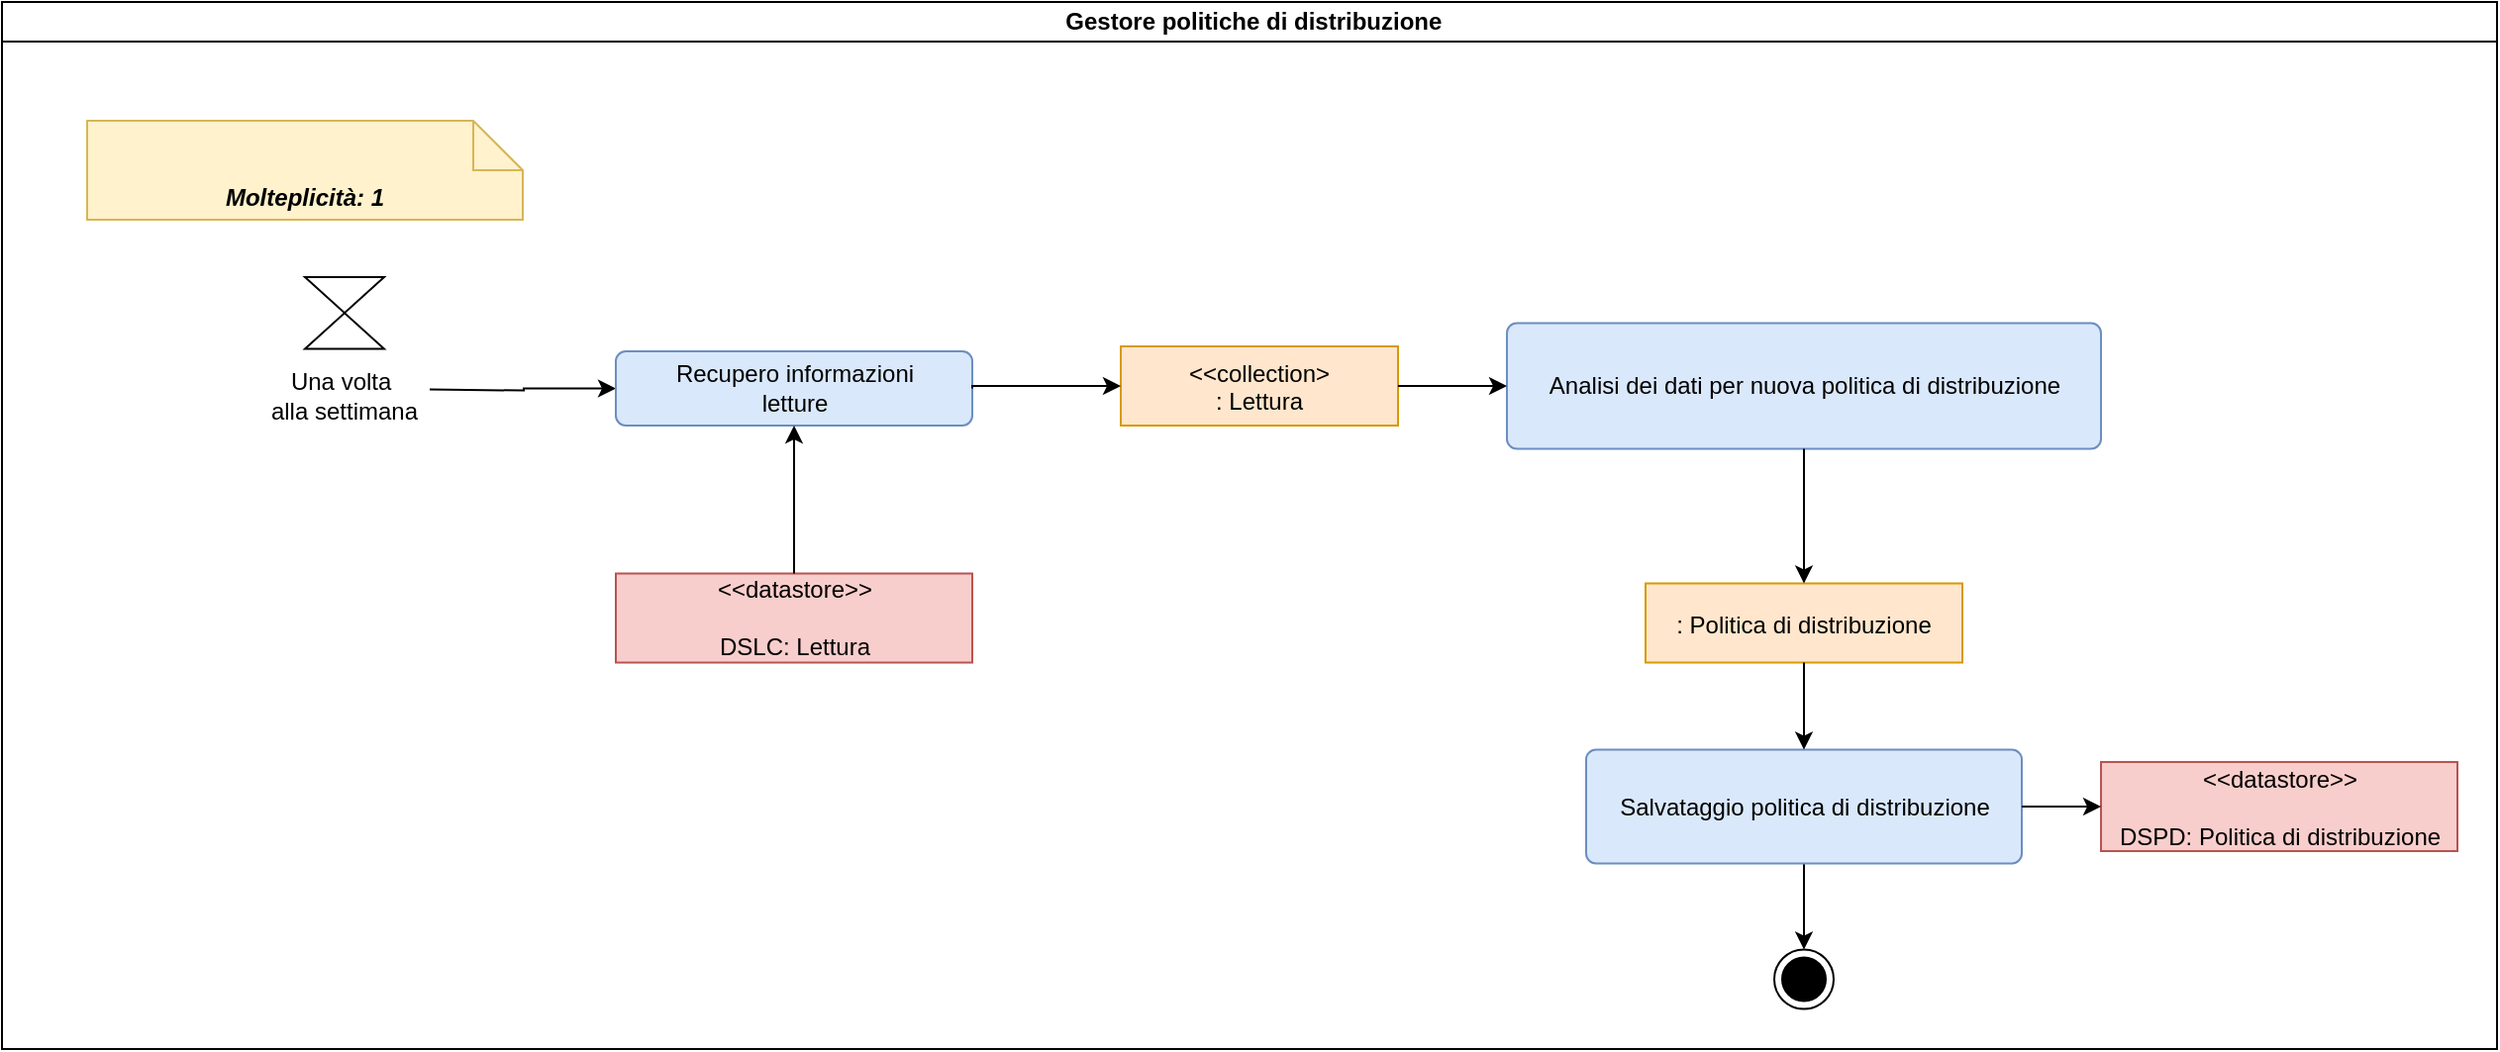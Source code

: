 <mxfile version="20.3.0" type="device"><diagram id="prtHgNgQTEPvFCAcTncT" name="Page-1"><mxGraphModel dx="1673" dy="2187" grid="1" gridSize="10" guides="1" tooltips="1" connect="1" arrows="1" fold="1" page="1" pageScale="1" pageWidth="827" pageHeight="1169" math="0" shadow="0"><root><mxCell id="0"/><mxCell id="1" parent="0"/><mxCell id="dNxyNK7c78bLwvsdeMH5-11" value="&amp;nbsp;Gestore politiche di distribuzione" style="swimlane;html=1;startSize=20;horizontal=1;containerType=tree;glass=0;" parent="1" vertex="1"><mxGeometry x="30" y="-1169" width="1260" height="529" as="geometry"/></mxCell><mxCell id="5extnensXVNufrZ29WrX-17" value="&lt;i&gt;&lt;b&gt;Molteplicità: 1&lt;/b&gt;&lt;/i&gt;" style="shape=note2;boundedLbl=1;whiteSpace=wrap;html=1;size=25;verticalAlign=top;align=center;fillColor=#fff2cc;strokeColor=#d6b656;gradientColor=none;" parent="dNxyNK7c78bLwvsdeMH5-11" vertex="1"><mxGeometry x="43" y="60" width="220" height="50" as="geometry"/></mxCell><mxCell id="WEy6YNKQa36e-RiaDphv-1" value="" style="shape=collate;whiteSpace=wrap;html=1;" vertex="1" parent="dNxyNK7c78bLwvsdeMH5-11"><mxGeometry x="153" y="139" width="40" height="36.25" as="geometry"/></mxCell><mxCell id="WEy6YNKQa36e-RiaDphv-2" value="Una volta&amp;nbsp;&lt;br&gt;alla settimana" style="text;html=1;strokeColor=none;fillColor=none;align=center;verticalAlign=middle;whiteSpace=wrap;rounded=0;" vertex="1" parent="dNxyNK7c78bLwvsdeMH5-11"><mxGeometry x="130" y="184" width="86" height="30" as="geometry"/></mxCell><mxCell id="WEy6YNKQa36e-RiaDphv-4" value="&amp;lt;&amp;lt;datastore&amp;gt;&amp;gt;&lt;br&gt;&lt;br&gt;DSLC: Lettura" style="text;html=1;align=center;verticalAlign=middle;dashed=0;fillColor=#f8cecc;strokeColor=#b85450;" vertex="1" parent="dNxyNK7c78bLwvsdeMH5-11"><mxGeometry x="310" y="288.75" width="180" height="45" as="geometry"/></mxCell><mxCell id="WEy6YNKQa36e-RiaDphv-5" style="edgeStyle=orthogonalEdgeStyle;rounded=0;orthogonalLoop=1;jettySize=auto;html=1;entryX=0;entryY=0.5;entryDx=0;entryDy=0;" edge="1" parent="dNxyNK7c78bLwvsdeMH5-11" target="WEy6YNKQa36e-RiaDphv-9"><mxGeometry relative="1" as="geometry"><mxPoint x="216" y="195.75" as="sourcePoint"/><Array as="points"/><mxPoint x="291" y="195.75" as="targetPoint"/></mxGeometry></mxCell><mxCell id="WEy6YNKQa36e-RiaDphv-8" value="&lt;&lt;collection&gt;&#10;: Lettura" style="text;align=center;verticalAlign=middle;dashed=0;fillColor=#ffe6cc;strokeColor=#d79b00;" vertex="1" parent="dNxyNK7c78bLwvsdeMH5-11"><mxGeometry x="565" y="174" width="140" height="40" as="geometry"/></mxCell><mxCell id="WEy6YNKQa36e-RiaDphv-9" value="Recupero informazioni &lt;br&gt;letture" style="html=1;align=center;verticalAlign=middle;rounded=1;absoluteArcSize=1;arcSize=10;dashed=0;fillColor=#dae8fc;strokeColor=#6c8ebf;" vertex="1" parent="dNxyNK7c78bLwvsdeMH5-11"><mxGeometry x="310" y="176.5" width="180" height="37.5" as="geometry"/></mxCell><mxCell id="WEy6YNKQa36e-RiaDphv-3" style="edgeStyle=orthogonalEdgeStyle;rounded=0;orthogonalLoop=1;jettySize=auto;html=1;entryX=0.5;entryY=1;entryDx=0;entryDy=0;" edge="1" parent="dNxyNK7c78bLwvsdeMH5-11" source="WEy6YNKQa36e-RiaDphv-4" target="WEy6YNKQa36e-RiaDphv-9"><mxGeometry relative="1" as="geometry"><mxPoint x="400" y="208.75" as="targetPoint"/><Array as="points"/></mxGeometry></mxCell><mxCell id="WEy6YNKQa36e-RiaDphv-6" style="edgeStyle=orthogonalEdgeStyle;rounded=0;orthogonalLoop=1;jettySize=auto;html=1;entryX=0;entryY=0.5;entryDx=0;entryDy=0;exitX=1;exitY=0.5;exitDx=0;exitDy=0;" edge="1" parent="dNxyNK7c78bLwvsdeMH5-11" source="WEy6YNKQa36e-RiaDphv-9" target="WEy6YNKQa36e-RiaDphv-8"><mxGeometry relative="1" as="geometry"><mxPoint x="566" y="162.125" as="sourcePoint"/><Array as="points"><mxPoint x="490" y="193.75"/></Array></mxGeometry></mxCell><mxCell id="WEy6YNKQa36e-RiaDphv-11" value="Analisi dei dati per nuova politica di distribuzione" style="html=1;align=center;verticalAlign=middle;rounded=1;absoluteArcSize=1;arcSize=10;dashed=0;fillColor=#dae8fc;strokeColor=#6c8ebf;" vertex="1" parent="dNxyNK7c78bLwvsdeMH5-11"><mxGeometry x="760" y="162.25" width="300" height="63.5" as="geometry"/></mxCell><mxCell id="WEy6YNKQa36e-RiaDphv-7" style="edgeStyle=orthogonalEdgeStyle;rounded=0;orthogonalLoop=1;jettySize=auto;html=1;entryX=0;entryY=0.5;entryDx=0;entryDy=0;" edge="1" parent="dNxyNK7c78bLwvsdeMH5-11" source="WEy6YNKQa36e-RiaDphv-8" target="WEy6YNKQa36e-RiaDphv-11"><mxGeometry relative="1" as="geometry"><mxPoint x="790" y="193.75" as="targetPoint"/></mxGeometry></mxCell><mxCell id="WEy6YNKQa36e-RiaDphv-12" value="" style="ellipse;html=1;shape=endState;fillColor=strokeColor;" vertex="1" parent="dNxyNK7c78bLwvsdeMH5-11"><mxGeometry x="895" y="478.75" width="30" height="30" as="geometry"/></mxCell><mxCell id="WEy6YNKQa36e-RiaDphv-14" value=": Politica di distribuzione" style="text;align=center;verticalAlign=middle;dashed=0;fillColor=#ffe6cc;strokeColor=#d79b00;" vertex="1" parent="dNxyNK7c78bLwvsdeMH5-11"><mxGeometry x="830" y="293.75" width="160" height="40" as="geometry"/></mxCell><mxCell id="WEy6YNKQa36e-RiaDphv-10" style="edgeStyle=orthogonalEdgeStyle;rounded=0;orthogonalLoop=1;jettySize=auto;html=1;entryX=0.5;entryY=0;entryDx=0;entryDy=0;" edge="1" parent="dNxyNK7c78bLwvsdeMH5-11" source="WEy6YNKQa36e-RiaDphv-11" target="WEy6YNKQa36e-RiaDphv-14"><mxGeometry relative="1" as="geometry"><mxPoint x="910" y="293.75" as="targetPoint"/></mxGeometry></mxCell><mxCell id="WEy6YNKQa36e-RiaDphv-16" style="edgeStyle=orthogonalEdgeStyle;rounded=0;orthogonalLoop=1;jettySize=auto;html=1;exitX=0.5;exitY=1;exitDx=0;exitDy=0;entryX=0.5;entryY=0;entryDx=0;entryDy=0;" edge="1" parent="dNxyNK7c78bLwvsdeMH5-11" source="WEy6YNKQa36e-RiaDphv-17" target="WEy6YNKQa36e-RiaDphv-12"><mxGeometry relative="1" as="geometry"/></mxCell><mxCell id="WEy6YNKQa36e-RiaDphv-17" value="Salvataggio politica di distribuzione" style="html=1;align=center;verticalAlign=middle;rounded=1;absoluteArcSize=1;arcSize=10;dashed=0;fillColor=#dae8fc;strokeColor=#6c8ebf;" vertex="1" parent="dNxyNK7c78bLwvsdeMH5-11"><mxGeometry x="800" y="377.75" width="220" height="57.5" as="geometry"/></mxCell><mxCell id="WEy6YNKQa36e-RiaDphv-13" style="edgeStyle=orthogonalEdgeStyle;rounded=0;orthogonalLoop=1;jettySize=auto;html=1;entryX=0.5;entryY=0;entryDx=0;entryDy=0;" edge="1" parent="dNxyNK7c78bLwvsdeMH5-11" source="WEy6YNKQa36e-RiaDphv-14" target="WEy6YNKQa36e-RiaDphv-17"><mxGeometry relative="1" as="geometry"/></mxCell><mxCell id="WEy6YNKQa36e-RiaDphv-18" value="&amp;lt;&amp;lt;datastore&amp;gt;&amp;gt;&lt;br&gt;&lt;br&gt;DSPD: Politica di distribuzione" style="text;html=1;align=center;verticalAlign=middle;dashed=0;fillColor=#f8cecc;strokeColor=#b85450;" vertex="1" parent="dNxyNK7c78bLwvsdeMH5-11"><mxGeometry x="1060" y="384" width="180" height="45" as="geometry"/></mxCell><mxCell id="WEy6YNKQa36e-RiaDphv-15" style="edgeStyle=orthogonalEdgeStyle;rounded=0;orthogonalLoop=1;jettySize=auto;html=1;entryX=0;entryY=0.5;entryDx=0;entryDy=0;" edge="1" parent="dNxyNK7c78bLwvsdeMH5-11" source="WEy6YNKQa36e-RiaDphv-17" target="WEy6YNKQa36e-RiaDphv-18"><mxGeometry relative="1" as="geometry"><mxPoint x="1040" y="387.5" as="targetPoint"/></mxGeometry></mxCell></root></mxGraphModel></diagram></mxfile>